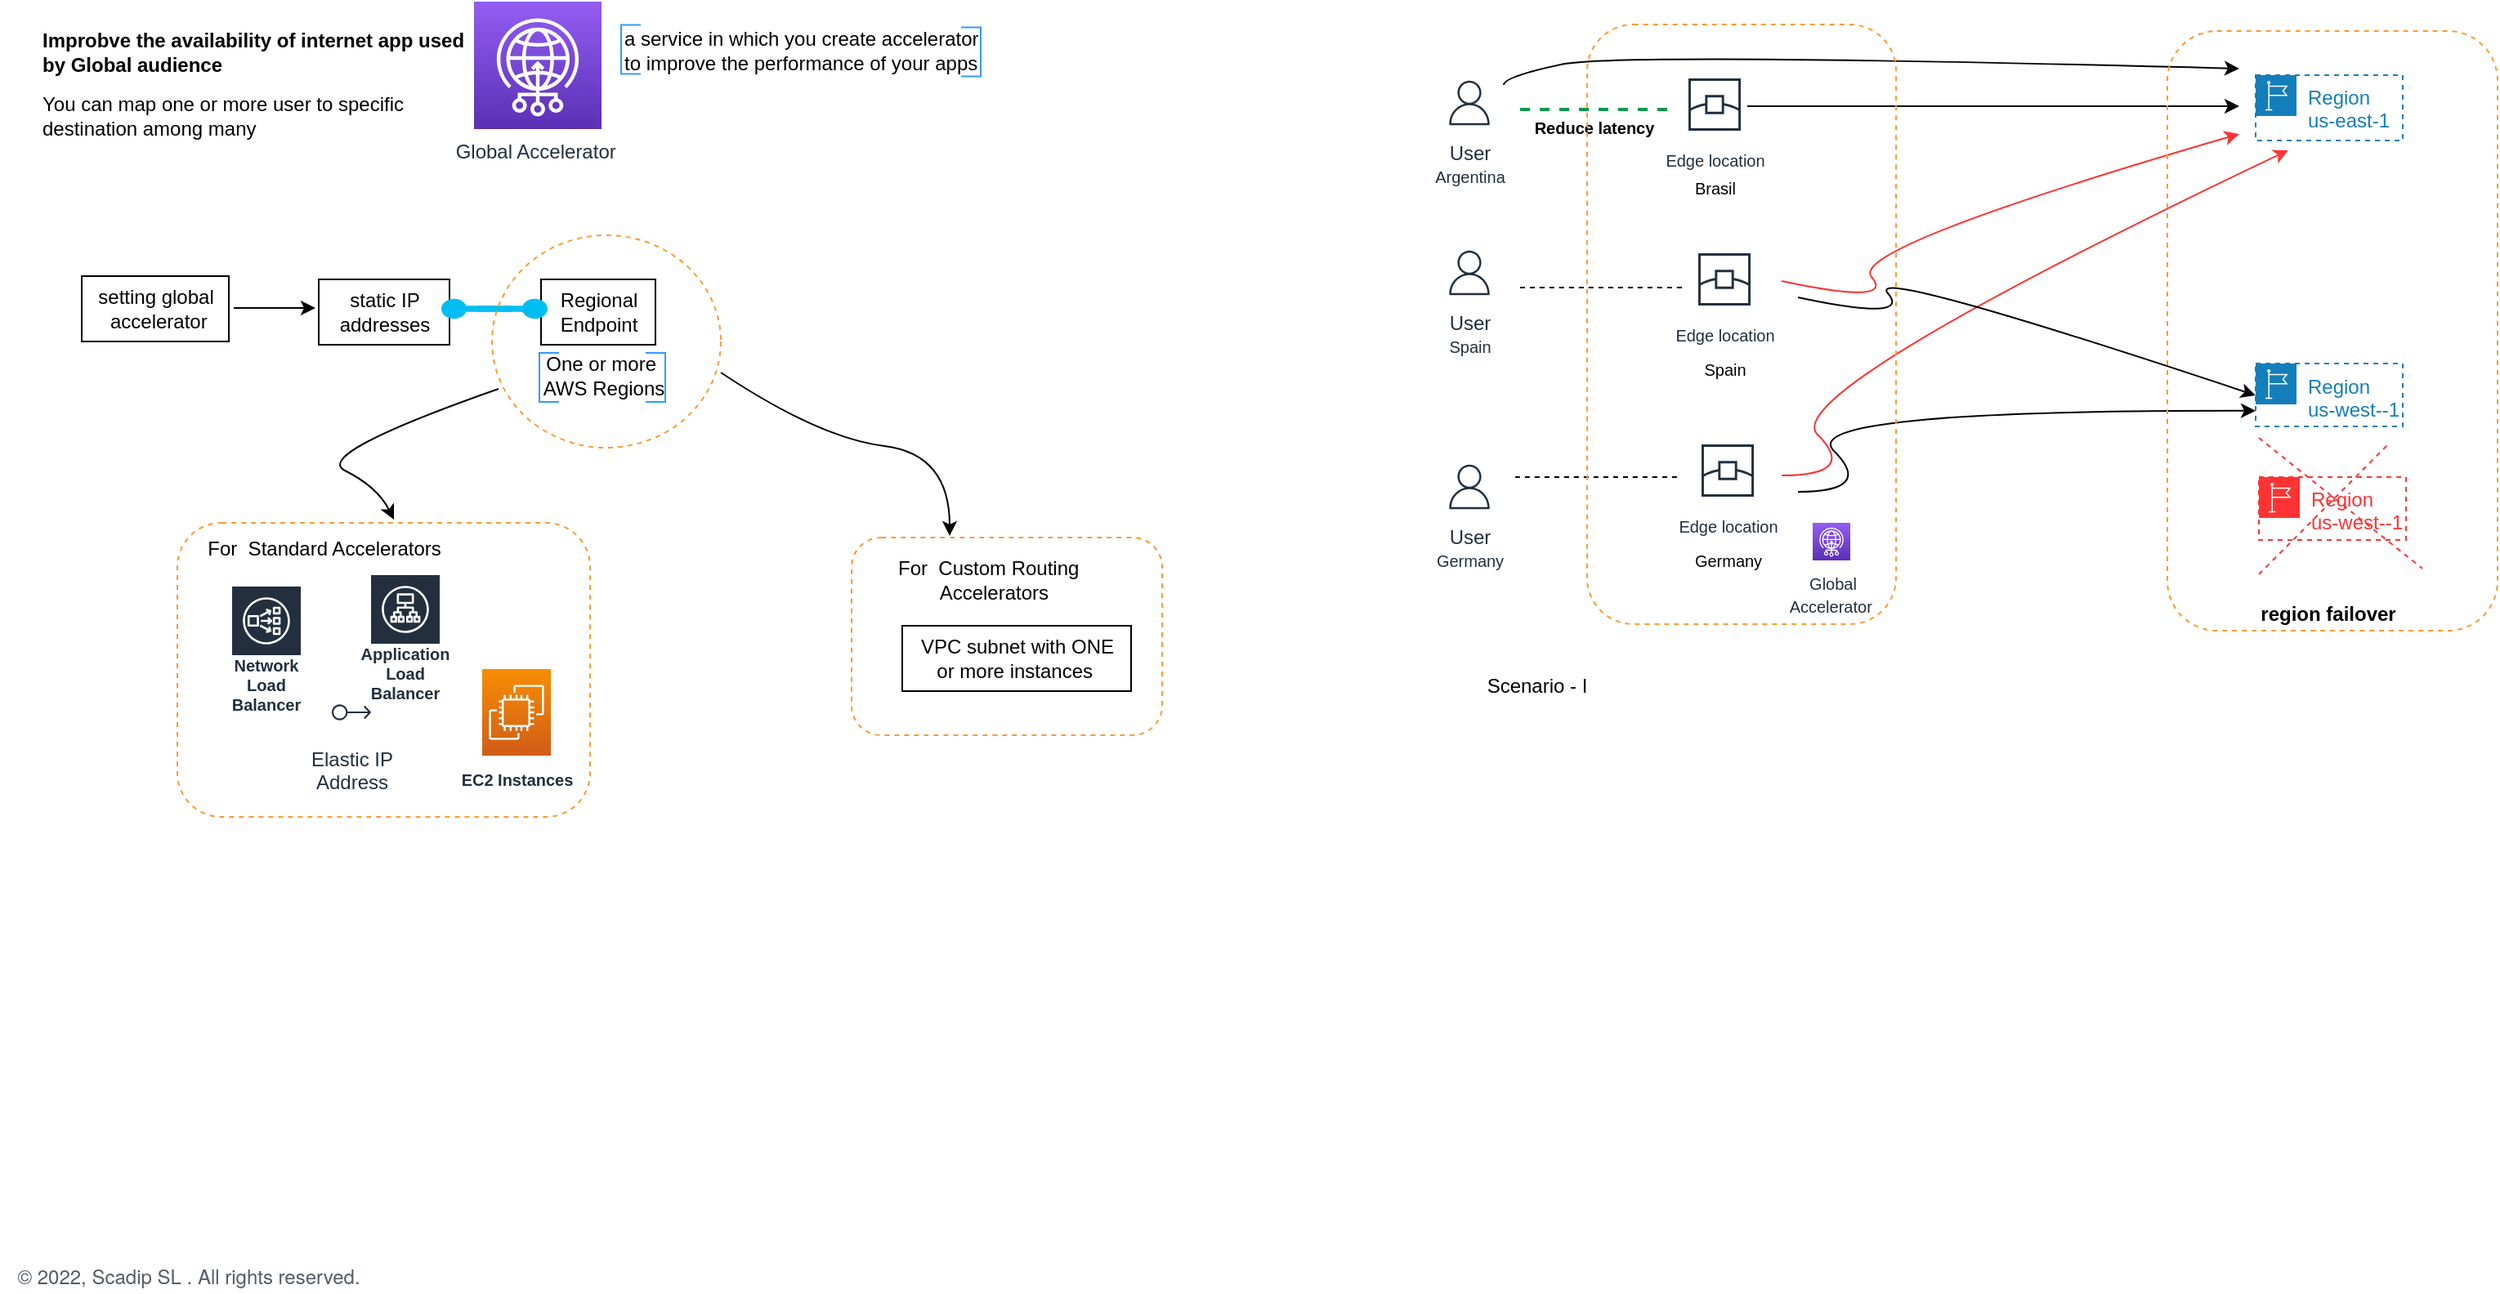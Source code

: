 <mxfile version="20.1.1" type="github">
  <diagram id="QTyaG9bJD4TBAgeyizxi" name="Page-1">
    <mxGraphModel dx="1217" dy="631" grid="1" gridSize="10" guides="1" tooltips="1" connect="1" arrows="1" fold="1" page="1" pageScale="1" pageWidth="1654" pageHeight="1169" math="0" shadow="0">
      <root>
        <mxCell id="0" />
        <mxCell id="1" parent="0" />
        <mxCell id="OFWOmc6OxAkf4O8CphpO-27" value="" style="rounded=1;whiteSpace=wrap;html=1;strokeColor=#FF9933;strokeWidth=1;fillColor=none;dashed=1;" parent="1" vertex="1">
          <mxGeometry x="541" y="358" width="190" height="121" as="geometry" />
        </mxCell>
        <mxCell id="OFWOmc6OxAkf4O8CphpO-24" value="" style="rounded=1;whiteSpace=wrap;html=1;strokeColor=#FF9933;strokeWidth=1;fillColor=none;dashed=1;" parent="1" vertex="1">
          <mxGeometry x="128.5" y="349" width="252.5" height="180" as="geometry" />
        </mxCell>
        <mxCell id="OFWOmc6OxAkf4O8CphpO-14" value="Regional &lt;br&gt;Endpoint" style="text;html=1;align=center;verticalAlign=middle;resizable=0;points=[];autosize=1;strokeColor=default;fillColor=none;" parent="1" vertex="1">
          <mxGeometry x="351" y="200" width="70" height="40" as="geometry" />
        </mxCell>
        <mxCell id="OFWOmc6OxAkf4O8CphpO-1" value="Global Accelerator&amp;nbsp;" style="sketch=0;points=[[0,0,0],[0.25,0,0],[0.5,0,0],[0.75,0,0],[1,0,0],[0,1,0],[0.25,1,0],[0.5,1,0],[0.75,1,0],[1,1,0],[0,0.25,0],[0,0.5,0],[0,0.75,0],[1,0.25,0],[1,0.5,0],[1,0.75,0]];outlineConnect=0;fontColor=#232F3E;gradientColor=#945DF2;gradientDirection=north;fillColor=#5A30B5;strokeColor=#ffffff;dashed=0;verticalLabelPosition=bottom;verticalAlign=top;align=center;html=1;fontSize=12;fontStyle=0;aspect=fixed;shape=mxgraph.aws4.resourceIcon;resIcon=mxgraph.aws4.global_accelerator;" parent="1" vertex="1">
          <mxGeometry x="310" y="30" width="78" height="78" as="geometry" />
        </mxCell>
        <mxCell id="OFWOmc6OxAkf4O8CphpO-2" value="&lt;b&gt;Improbve the availability of internet app used&amp;nbsp;&lt;br&gt;by Global audience&amp;nbsp;&lt;/b&gt;" style="text;html=1;align=left;verticalAlign=middle;resizable=0;points=[];autosize=1;strokeColor=none;fillColor=none;" parent="1" vertex="1">
          <mxGeometry x="44" y="40.75" width="280" height="40" as="geometry" />
        </mxCell>
        <mxCell id="OFWOmc6OxAkf4O8CphpO-3" value="You can map one or more user to specific &lt;br&gt;destination among many&amp;nbsp;" style="text;html=1;align=left;verticalAlign=middle;resizable=0;points=[];autosize=1;strokeColor=none;fillColor=none;" parent="1" vertex="1">
          <mxGeometry x="44" y="80" width="240" height="40" as="geometry" />
        </mxCell>
        <mxCell id="OFWOmc6OxAkf4O8CphpO-4" value="a service in which you create accelerator &lt;br&gt;to improve the performance of your apps" style="text;html=1;align=left;verticalAlign=middle;resizable=0;points=[];autosize=1;strokeColor=none;fillColor=none;" parent="1" vertex="1">
          <mxGeometry x="400" y="40" width="240" height="40" as="geometry" />
        </mxCell>
        <mxCell id="OFWOmc6OxAkf4O8CphpO-5" value="" style="strokeWidth=1;html=1;shape=mxgraph.flowchart.annotation_1;align=left;pointerEvents=1;fontColor=#000033;fillColor=none;strokeColor=#3399FF;" parent="1" vertex="1">
          <mxGeometry x="400" y="44.25" width="12" height="30" as="geometry" />
        </mxCell>
        <mxCell id="OFWOmc6OxAkf4O8CphpO-6" value="" style="strokeWidth=1;html=1;shape=mxgraph.flowchart.annotation_1;align=left;pointerEvents=1;fontColor=#000033;fillColor=none;direction=west;strokeColor=#3399FF;" parent="1" vertex="1">
          <mxGeometry x="608" y="45.75" width="12" height="30" as="geometry" />
        </mxCell>
        <mxCell id="OFWOmc6OxAkf4O8CphpO-7" value="setting global&lt;br&gt;&amp;nbsp; accelerator&amp;nbsp;" style="text;html=1;align=center;verticalAlign=middle;resizable=0;points=[];autosize=1;strokeColor=default;fillColor=none;" parent="1" vertex="1">
          <mxGeometry x="70" y="198" width="90" height="40" as="geometry" />
        </mxCell>
        <mxCell id="OFWOmc6OxAkf4O8CphpO-8" value="" style="endArrow=classic;html=1;rounded=0;" parent="1" edge="1">
          <mxGeometry width="50" height="50" relative="1" as="geometry">
            <mxPoint x="163" y="217.5" as="sourcePoint" />
            <mxPoint x="213" y="217.5" as="targetPoint" />
          </mxGeometry>
        </mxCell>
        <mxCell id="OFWOmc6OxAkf4O8CphpO-9" value="static IP &lt;br&gt;addresses" style="text;html=1;align=center;verticalAlign=middle;resizable=0;points=[];autosize=1;strokeColor=default;fillColor=none;" parent="1" vertex="1">
          <mxGeometry x="215" y="200" width="80" height="40" as="geometry" />
        </mxCell>
        <mxCell id="OFWOmc6OxAkf4O8CphpO-11" value="" style="verticalLabelPosition=bottom;html=1;verticalAlign=top;align=center;strokeColor=none;fillColor=#00BEF2;shape=mxgraph.azure.service_endpoint;" parent="1" vertex="1">
          <mxGeometry x="290" y="211.5" width="43" height="13" as="geometry" />
        </mxCell>
        <mxCell id="OFWOmc6OxAkf4O8CphpO-13" value="" style="verticalLabelPosition=bottom;html=1;verticalAlign=top;align=center;strokeColor=none;fillColor=#00BEF2;shape=mxgraph.azure.service_endpoint;direction=west;" parent="1" vertex="1">
          <mxGeometry x="312" y="211.5" width="43" height="13" as="geometry" />
        </mxCell>
        <mxCell id="OFWOmc6OxAkf4O8CphpO-15" value="VPC subnet with ONE &lt;br&gt;or more instances&amp;nbsp;" style="text;html=1;align=center;verticalAlign=middle;resizable=0;points=[];autosize=1;strokeColor=default;fillColor=none;" parent="1" vertex="1">
          <mxGeometry x="572" y="412" width="140" height="40" as="geometry" />
        </mxCell>
        <mxCell id="OFWOmc6OxAkf4O8CphpO-17" value="One or more&amp;nbsp;&lt;br&gt;AWS Regions" style="text;html=1;align=center;verticalAlign=middle;resizable=0;points=[];autosize=1;strokeColor=none;fillColor=none;" parent="1" vertex="1">
          <mxGeometry x="339" y="239" width="100" height="40" as="geometry" />
        </mxCell>
        <mxCell id="OFWOmc6OxAkf4O8CphpO-18" value="" style="strokeWidth=1;html=1;shape=mxgraph.flowchart.annotation_1;align=left;pointerEvents=1;fontColor=#000033;fillColor=none;strokeColor=#3399FF;" parent="1" vertex="1">
          <mxGeometry x="350" y="245" width="12" height="30" as="geometry" />
        </mxCell>
        <mxCell id="OFWOmc6OxAkf4O8CphpO-19" value="" style="strokeWidth=1;html=1;shape=mxgraph.flowchart.annotation_1;align=left;pointerEvents=1;fontColor=#000033;fillColor=none;direction=west;strokeColor=#3399FF;" parent="1" vertex="1">
          <mxGeometry x="415" y="245" width="12" height="30" as="geometry" />
        </mxCell>
        <mxCell id="OFWOmc6OxAkf4O8CphpO-20" value="Network Load Balancer" style="sketch=0;outlineConnect=0;fontColor=#232F3E;gradientColor=none;strokeColor=#ffffff;fillColor=#232F3E;dashed=0;verticalLabelPosition=middle;verticalAlign=bottom;align=center;html=1;whiteSpace=wrap;fontSize=10;fontStyle=1;spacing=3;shape=mxgraph.aws4.productIcon;prIcon=mxgraph.aws4.network_load_balancer;" parent="1" vertex="1">
          <mxGeometry x="161" y="387" width="44" height="83" as="geometry" />
        </mxCell>
        <mxCell id="OFWOmc6OxAkf4O8CphpO-21" value="&lt;br&gt;&lt;br&gt;&lt;br&gt;&lt;br&gt;&lt;br&gt;Application Load Balancer" style="sketch=0;outlineConnect=0;fontColor=#232F3E;gradientColor=none;strokeColor=#ffffff;fillColor=#232F3E;dashed=0;verticalLabelPosition=middle;verticalAlign=bottom;align=center;html=1;whiteSpace=wrap;fontSize=10;fontStyle=1;spacing=3;shape=mxgraph.aws4.productIcon;prIcon=mxgraph.aws4.application_load_balancer;" parent="1" vertex="1">
          <mxGeometry x="246" y="380" width="44" height="83" as="geometry" />
        </mxCell>
        <mxCell id="OFWOmc6OxAkf4O8CphpO-22" value="Elastic IP&#xa;Address" style="sketch=0;outlineConnect=0;fontColor=#232F3E;gradientColor=none;strokeColor=#232F3E;fillColor=none;dashed=0;verticalLabelPosition=bottom;verticalAlign=top;align=center;html=1;fontSize=12;fontStyle=0;aspect=fixed;shape=mxgraph.aws4.resourceIcon;resIcon=mxgraph.aws4.elastic_ip_address;" parent="1" vertex="1">
          <mxGeometry x="220" y="450" width="30" height="30" as="geometry" />
        </mxCell>
        <mxCell id="OFWOmc6OxAkf4O8CphpO-23" value="For&amp;nbsp; Standard Accelerators" style="text;html=1;align=center;verticalAlign=middle;resizable=0;points=[];autosize=1;strokeColor=none;fillColor=none;" parent="1" vertex="1">
          <mxGeometry x="133" y="350" width="170" height="30" as="geometry" />
        </mxCell>
        <mxCell id="OFWOmc6OxAkf4O8CphpO-26" value="&lt;font style=&quot;font-size: 10px;&quot;&gt;&lt;b&gt;EC2 Instances&lt;/b&gt;&lt;/font&gt;" style="sketch=0;points=[[0,0,0],[0.25,0,0],[0.5,0,0],[0.75,0,0],[1,0,0],[0,1,0],[0.25,1,0],[0.5,1,0],[0.75,1,0],[1,1,0],[0,0.25,0],[0,0.5,0],[0,0.75,0],[1,0.25,0],[1,0.5,0],[1,0.75,0]];outlineConnect=0;fontColor=#232F3E;gradientColor=#F78E04;gradientDirection=north;fillColor=#D05C17;strokeColor=#ffffff;dashed=0;verticalLabelPosition=bottom;verticalAlign=top;align=center;html=1;fontSize=12;fontStyle=0;shape=mxgraph.aws4.resourceIcon;resIcon=mxgraph.aws4.ec2;" parent="1" vertex="1">
          <mxGeometry x="315" y="438.5" width="42" height="53" as="geometry" />
        </mxCell>
        <mxCell id="OFWOmc6OxAkf4O8CphpO-28" value="For&amp;nbsp; Custom Routing&amp;nbsp;&lt;br&gt;&amp;nbsp;Accelerators" style="text;html=1;align=center;verticalAlign=middle;resizable=0;points=[];autosize=1;strokeColor=none;fillColor=none;" parent="1" vertex="1">
          <mxGeometry x="556" y="364" width="140" height="40" as="geometry" />
        </mxCell>
        <mxCell id="OFWOmc6OxAkf4O8CphpO-29" value="" style="ellipse;whiteSpace=wrap;html=1;dashed=1;fontSize=10;strokeColor=#FF9933;strokeWidth=1;fillColor=none;" parent="1" vertex="1">
          <mxGeometry x="321" y="173" width="140" height="130" as="geometry" />
        </mxCell>
        <mxCell id="OFWOmc6OxAkf4O8CphpO-30" value="" style="curved=1;endArrow=classic;html=1;rounded=0;fontSize=10;" parent="1" edge="1">
          <mxGeometry width="50" height="50" relative="1" as="geometry">
            <mxPoint x="325" y="267" as="sourcePoint" />
            <mxPoint x="261" y="347" as="targetPoint" />
            <Array as="points">
              <mxPoint x="211" y="307" />
              <mxPoint x="251" y="327" />
            </Array>
          </mxGeometry>
        </mxCell>
        <mxCell id="OFWOmc6OxAkf4O8CphpO-31" value="" style="curved=1;endArrow=classic;html=1;rounded=0;fontSize=10;" parent="1" edge="1">
          <mxGeometry width="50" height="50" relative="1" as="geometry">
            <mxPoint x="461" y="257" as="sourcePoint" />
            <mxPoint x="601" y="357" as="targetPoint" />
            <Array as="points">
              <mxPoint x="521" y="297" />
              <mxPoint x="601" y="307" />
            </Array>
          </mxGeometry>
        </mxCell>
        <mxCell id="OFWOmc6OxAkf4O8CphpO-32" value="&lt;span style=&quot;color: rgb(84, 91, 100); font-family: &amp;quot;Amazon Ember&amp;quot;, &amp;quot;Helvetica Neue&amp;quot;, Roboto, Arial, sans-serif; text-align: start; background-color: rgb(255, 255, 255);&quot;&gt;© 2022, Scadip SL&amp;nbsp;&lt;/span&gt;&lt;span style=&quot;color: rgb(84, 91, 100); font-family: &amp;quot;Amazon Ember&amp;quot;, &amp;quot;Helvetica Neue&amp;quot;, Roboto, Arial, sans-serif; text-align: start; background-color: rgb(255, 255, 255);&quot;&gt;. All rights reserved.&lt;/span&gt;" style="text;html=1;align=center;verticalAlign=middle;resizable=0;points=[];autosize=1;strokeColor=none;fillColor=none;fontSize=12;" parent="1" vertex="1">
          <mxGeometry x="20" y="800" width="230" height="20" as="geometry" />
        </mxCell>
        <mxCell id="rK0ytJg0AkPBJS-4Hq_b-6" value="User&lt;br&gt;&lt;font style=&quot;font-size: 10px;&quot;&gt;Argentina&lt;/font&gt;" style="sketch=0;outlineConnect=0;fontColor=#232F3E;gradientColor=none;strokeColor=#232F3E;fillColor=#ffffff;dashed=0;verticalLabelPosition=bottom;verticalAlign=top;align=center;html=1;fontSize=12;fontStyle=0;aspect=fixed;shape=mxgraph.aws4.resourceIcon;resIcon=mxgraph.aws4.user;" vertex="1" parent="1">
          <mxGeometry x="902" y="75" width="34" height="34" as="geometry" />
        </mxCell>
        <mxCell id="rK0ytJg0AkPBJS-4Hq_b-7" value="User&lt;br&gt;&lt;font style=&quot;font-size: 10px;&quot;&gt;Spain&lt;/font&gt;" style="sketch=0;outlineConnect=0;fontColor=#232F3E;gradientColor=none;strokeColor=#232F3E;fillColor=#ffffff;dashed=0;verticalLabelPosition=bottom;verticalAlign=top;align=center;html=1;fontSize=12;fontStyle=0;aspect=fixed;shape=mxgraph.aws4.resourceIcon;resIcon=mxgraph.aws4.user;" vertex="1" parent="1">
          <mxGeometry x="902" y="179" width="34" height="34" as="geometry" />
        </mxCell>
        <mxCell id="rK0ytJg0AkPBJS-4Hq_b-8" value="User&lt;br&gt;&lt;font style=&quot;font-size: 10px;&quot;&gt;Germany&lt;/font&gt;" style="sketch=0;outlineConnect=0;fontColor=#232F3E;gradientColor=none;strokeColor=#232F3E;fillColor=#ffffff;dashed=0;verticalLabelPosition=bottom;verticalAlign=top;align=center;html=1;fontSize=12;fontStyle=0;aspect=fixed;shape=mxgraph.aws4.resourceIcon;resIcon=mxgraph.aws4.user;" vertex="1" parent="1">
          <mxGeometry x="902" y="310" width="34" height="34" as="geometry" />
        </mxCell>
        <mxCell id="rK0ytJg0AkPBJS-4Hq_b-22" value="" style="group" vertex="1" connectable="0" parent="1">
          <mxGeometry x="1044" y="73" width="50" height="86" as="geometry" />
        </mxCell>
        <mxCell id="rK0ytJg0AkPBJS-4Hq_b-11" value="&lt;font style=&quot;font-size: 10px;&quot;&gt;Edge location&lt;/font&gt;" style="sketch=0;outlineConnect=0;fontColor=#232F3E;gradientColor=none;strokeColor=#232F3E;fillColor=#ffffff;dashed=0;verticalLabelPosition=bottom;verticalAlign=top;align=center;html=1;fontSize=12;fontStyle=0;aspect=fixed;shape=mxgraph.aws4.resourceIcon;resIcon=mxgraph.aws4.edge_location;" vertex="1" parent="rK0ytJg0AkPBJS-4Hq_b-22">
          <mxGeometry x="5" width="40" height="40" as="geometry" />
        </mxCell>
        <mxCell id="rK0ytJg0AkPBJS-4Hq_b-12" value="Brasil" style="text;html=1;align=center;verticalAlign=middle;resizable=0;points=[];autosize=1;strokeColor=none;fillColor=none;fontSize=10;" vertex="1" parent="rK0ytJg0AkPBJS-4Hq_b-22">
          <mxGeometry y="56" width="50" height="30" as="geometry" />
        </mxCell>
        <mxCell id="rK0ytJg0AkPBJS-4Hq_b-23" value="" style="group" vertex="1" connectable="0" parent="1">
          <mxGeometry x="1050" y="180" width="50" height="90" as="geometry" />
        </mxCell>
        <mxCell id="rK0ytJg0AkPBJS-4Hq_b-18" value="&lt;font style=&quot;font-size: 10px;&quot;&gt;Edge location&lt;/font&gt;" style="sketch=0;outlineConnect=0;fontColor=#232F3E;gradientColor=none;strokeColor=#232F3E;fillColor=#ffffff;dashed=0;verticalLabelPosition=bottom;verticalAlign=top;align=center;html=1;fontSize=12;fontStyle=0;aspect=fixed;shape=mxgraph.aws4.resourceIcon;resIcon=mxgraph.aws4.edge_location;" vertex="1" parent="rK0ytJg0AkPBJS-4Hq_b-23">
          <mxGeometry x="5" width="40" height="40" as="geometry" />
        </mxCell>
        <mxCell id="rK0ytJg0AkPBJS-4Hq_b-19" value="Spain" style="text;html=1;align=center;verticalAlign=middle;resizable=0;points=[];autosize=1;strokeColor=none;fillColor=none;fontSize=10;" vertex="1" parent="rK0ytJg0AkPBJS-4Hq_b-23">
          <mxGeometry y="60" width="50" height="30" as="geometry" />
        </mxCell>
        <mxCell id="rK0ytJg0AkPBJS-4Hq_b-24" value="" style="group" vertex="1" connectable="0" parent="1">
          <mxGeometry x="1047" y="297" width="60" height="90" as="geometry" />
        </mxCell>
        <mxCell id="rK0ytJg0AkPBJS-4Hq_b-16" value="&lt;font style=&quot;font-size: 10px;&quot;&gt;Edge location&lt;/font&gt;" style="sketch=0;outlineConnect=0;fontColor=#232F3E;gradientColor=none;strokeColor=#232F3E;fillColor=#ffffff;dashed=0;verticalLabelPosition=bottom;verticalAlign=top;align=center;html=1;fontSize=12;fontStyle=0;aspect=fixed;shape=mxgraph.aws4.resourceIcon;resIcon=mxgraph.aws4.edge_location;" vertex="1" parent="rK0ytJg0AkPBJS-4Hq_b-24">
          <mxGeometry x="10" width="40" height="40" as="geometry" />
        </mxCell>
        <mxCell id="rK0ytJg0AkPBJS-4Hq_b-17" value="Germany" style="text;html=1;align=center;verticalAlign=middle;resizable=0;points=[];autosize=1;strokeColor=none;fillColor=none;fontSize=10;" vertex="1" parent="rK0ytJg0AkPBJS-4Hq_b-24">
          <mxGeometry y="60" width="60" height="30" as="geometry" />
        </mxCell>
        <mxCell id="rK0ytJg0AkPBJS-4Hq_b-26" value="Region&lt;br&gt;us-east-1" style="points=[[0,0],[0.25,0],[0.5,0],[0.75,0],[1,0],[1,0.25],[1,0.5],[1,0.75],[1,1],[0.75,1],[0.5,1],[0.25,1],[0,1],[0,0.75],[0,0.5],[0,0.25]];outlineConnect=0;gradientColor=none;html=1;whiteSpace=wrap;fontSize=12;fontStyle=0;container=1;pointerEvents=0;collapsible=0;recursiveResize=0;shape=mxgraph.aws4.group;grIcon=mxgraph.aws4.group_region;strokeColor=#147EBA;fillColor=none;verticalAlign=top;align=left;spacingLeft=30;fontColor=#147EBA;dashed=1;" vertex="1" parent="1">
          <mxGeometry x="1400" y="75" width="90" height="40" as="geometry" />
        </mxCell>
        <mxCell id="rK0ytJg0AkPBJS-4Hq_b-27" value="Region&lt;br&gt;us-west--1" style="points=[[0,0],[0.25,0],[0.5,0],[0.75,0],[1,0],[1,0.25],[1,0.5],[1,0.75],[1,1],[0.75,1],[0.5,1],[0.25,1],[0,1],[0,0.75],[0,0.5],[0,0.25]];outlineConnect=0;gradientColor=none;html=1;whiteSpace=wrap;fontSize=12;fontStyle=0;container=1;pointerEvents=0;collapsible=0;recursiveResize=0;shape=mxgraph.aws4.group;grIcon=mxgraph.aws4.group_region;strokeColor=#147EBA;fillColor=none;verticalAlign=top;align=left;spacingLeft=30;fontColor=#147EBA;dashed=1;" vertex="1" parent="1">
          <mxGeometry x="1400" y="251.5" width="90" height="38.5" as="geometry" />
        </mxCell>
        <mxCell id="rK0ytJg0AkPBJS-4Hq_b-29" value="" style="curved=1;endArrow=classic;html=1;rounded=0;fontSize=10;strokeColor=#FF3333;" edge="1" parent="1">
          <mxGeometry width="50" height="50" relative="1" as="geometry">
            <mxPoint x="1110" y="201" as="sourcePoint" />
            <mxPoint x="1390" y="111" as="targetPoint" />
            <Array as="points">
              <mxPoint x="1180" y="216" />
              <mxPoint x="1150" y="181" />
            </Array>
          </mxGeometry>
        </mxCell>
        <mxCell id="rK0ytJg0AkPBJS-4Hq_b-30" value="" style="curved=1;endArrow=classic;html=1;rounded=0;fontSize=10;strokeColor=#FF3333;" edge="1" parent="1">
          <mxGeometry width="50" height="50" relative="1" as="geometry">
            <mxPoint x="1110" y="320" as="sourcePoint" />
            <mxPoint x="1420" y="121" as="targetPoint" />
            <Array as="points">
              <mxPoint x="1157" y="320" />
              <mxPoint x="1107" y="270" />
            </Array>
          </mxGeometry>
        </mxCell>
        <mxCell id="rK0ytJg0AkPBJS-4Hq_b-34" value="" style="endArrow=classic;html=1;rounded=0;fontSize=10;" edge="1" parent="1">
          <mxGeometry width="50" height="50" relative="1" as="geometry">
            <mxPoint x="1089" y="94" as="sourcePoint" />
            <mxPoint x="1390" y="94" as="targetPoint" />
          </mxGeometry>
        </mxCell>
        <mxCell id="rK0ytJg0AkPBJS-4Hq_b-35" value="" style="endArrow=none;dashed=1;html=1;fontSize=10;strokeWidth=2;strokeColor=#00994D;rounded=0;" edge="1" parent="1">
          <mxGeometry width="50" height="50" relative="1" as="geometry">
            <mxPoint x="950" y="96" as="sourcePoint" />
            <mxPoint x="1040" y="96" as="targetPoint" />
          </mxGeometry>
        </mxCell>
        <mxCell id="rK0ytJg0AkPBJS-4Hq_b-37" value="" style="endArrow=none;dashed=1;html=1;fontSize=10;curved=1;strokeWidth=1;" edge="1" parent="1">
          <mxGeometry width="50" height="50" relative="1" as="geometry">
            <mxPoint x="950" y="205" as="sourcePoint" />
            <mxPoint x="1052" y="205" as="targetPoint" />
          </mxGeometry>
        </mxCell>
        <mxCell id="rK0ytJg0AkPBJS-4Hq_b-38" value="" style="endArrow=none;dashed=1;html=1;fontSize=10;curved=1;strokeWidth=1;" edge="1" parent="1">
          <mxGeometry width="50" height="50" relative="1" as="geometry">
            <mxPoint x="947" y="321" as="sourcePoint" />
            <mxPoint x="1049" y="321" as="targetPoint" />
          </mxGeometry>
        </mxCell>
        <mxCell id="rK0ytJg0AkPBJS-4Hq_b-39" value="&lt;font color=&quot;#ff3333&quot;&gt;Region&lt;br&gt;us-west--1&lt;/font&gt;" style="points=[[0,0],[0.25,0],[0.5,0],[0.75,0],[1,0],[1,0.25],[1,0.5],[1,0.75],[1,1],[0.75,1],[0.5,1],[0.25,1],[0,1],[0,0.75],[0,0.5],[0,0.25]];outlineConnect=0;gradientColor=none;html=1;whiteSpace=wrap;fontSize=12;fontStyle=0;container=1;pointerEvents=0;collapsible=0;recursiveResize=0;shape=mxgraph.aws4.group;grIcon=mxgraph.aws4.group_region;strokeColor=#FF3333;fillColor=none;verticalAlign=top;align=left;spacingLeft=30;fontColor=#147EBA;dashed=1;" vertex="1" parent="1">
          <mxGeometry x="1402" y="321" width="90" height="38.5" as="geometry" />
        </mxCell>
        <mxCell id="rK0ytJg0AkPBJS-4Hq_b-41" value="" style="endArrow=none;dashed=1;html=1;fontSize=10;fontColor=#FF3333;strokeWidth=1;curved=1;strokeColor=#FF3333;" edge="1" parent="rK0ytJg0AkPBJS-4Hq_b-39">
          <mxGeometry width="50" height="50" relative="1" as="geometry">
            <mxPoint y="-24" as="sourcePoint" />
            <mxPoint x="100" y="56" as="targetPoint" />
          </mxGeometry>
        </mxCell>
        <mxCell id="rK0ytJg0AkPBJS-4Hq_b-40" value="" style="endArrow=none;dashed=1;html=1;fontSize=10;fontColor=#FF3333;strokeWidth=1;curved=1;strokeColor=#FF3333;" edge="1" parent="rK0ytJg0AkPBJS-4Hq_b-39">
          <mxGeometry width="50" height="50" relative="1" as="geometry">
            <mxPoint y="59.5" as="sourcePoint" />
            <mxPoint x="80" y="-21" as="targetPoint" />
          </mxGeometry>
        </mxCell>
        <mxCell id="rK0ytJg0AkPBJS-4Hq_b-43" value="" style="curved=1;endArrow=classic;html=1;rounded=0;fontSize=10;strokeColor=default;" edge="1" parent="1">
          <mxGeometry width="50" height="50" relative="1" as="geometry">
            <mxPoint x="1120" y="211" as="sourcePoint" />
            <mxPoint x="1400" y="271" as="targetPoint" />
            <Array as="points">
              <mxPoint x="1190" y="226" />
              <mxPoint x="1160" y="191" />
            </Array>
          </mxGeometry>
        </mxCell>
        <mxCell id="rK0ytJg0AkPBJS-4Hq_b-44" value="" style="curved=1;endArrow=classic;html=1;rounded=0;fontSize=10;entryX=0;entryY=0.75;entryDx=0;entryDy=0;" edge="1" parent="1" target="rK0ytJg0AkPBJS-4Hq_b-27">
          <mxGeometry width="50" height="50" relative="1" as="geometry">
            <mxPoint x="1120" y="330" as="sourcePoint" />
            <mxPoint x="1400" y="291" as="targetPoint" />
            <Array as="points">
              <mxPoint x="1167" y="330" />
              <mxPoint x="1117" y="280" />
            </Array>
          </mxGeometry>
        </mxCell>
        <mxCell id="rK0ytJg0AkPBJS-4Hq_b-45" value="" style="curved=1;endArrow=classic;html=1;rounded=0;fontSize=10;strokeColor=default;" edge="1" parent="1">
          <mxGeometry width="50" height="50" relative="1" as="geometry">
            <mxPoint x="940" y="81" as="sourcePoint" />
            <mxPoint x="1390" y="71" as="targetPoint" />
            <Array as="points">
              <mxPoint x="940" y="76" />
              <mxPoint x="1010" y="61" />
            </Array>
          </mxGeometry>
        </mxCell>
        <mxCell id="rK0ytJg0AkPBJS-4Hq_b-47" value="&lt;b&gt;Reduce latency&lt;/b&gt;" style="text;html=1;align=center;verticalAlign=middle;resizable=0;points=[];autosize=1;strokeColor=none;fillColor=none;fontSize=10;fontColor=#000000;" vertex="1" parent="1">
          <mxGeometry x="945" y="92.25" width="100" height="30" as="geometry" />
        </mxCell>
        <mxCell id="rK0ytJg0AkPBJS-4Hq_b-48" value="" style="rounded=1;whiteSpace=wrap;html=1;fontSize=10;fontColor=#000000;strokeColor=#FF9933;fillColor=none;dashed=1;" vertex="1" parent="1">
          <mxGeometry x="991" y="44" width="189" height="367" as="geometry" />
        </mxCell>
        <mxCell id="rK0ytJg0AkPBJS-4Hq_b-50" value="&lt;font style=&quot;font-size: 10px;&quot;&gt;Global &lt;br&gt;Accelerator&amp;nbsp;&lt;/font&gt;" style="sketch=0;points=[[0,0,0],[0.25,0,0],[0.5,0,0],[0.75,0,0],[1,0,0],[0,1,0],[0.25,1,0],[0.5,1,0],[0.75,1,0],[1,1,0],[0,0.25,0],[0,0.5,0],[0,0.75,0],[1,0.25,0],[1,0.5,0],[1,0.75,0]];outlineConnect=0;fontColor=#232F3E;gradientColor=#945DF2;gradientDirection=north;fillColor=#5A30B5;strokeColor=#ffffff;dashed=0;verticalLabelPosition=bottom;verticalAlign=top;align=center;html=1;fontSize=12;fontStyle=0;aspect=fixed;shape=mxgraph.aws4.resourceIcon;resIcon=mxgraph.aws4.global_accelerator;" vertex="1" parent="1">
          <mxGeometry x="1129" y="349" width="23" height="23" as="geometry" />
        </mxCell>
        <mxCell id="rK0ytJg0AkPBJS-4Hq_b-52" value="" style="rounded=1;whiteSpace=wrap;html=1;fontSize=10;fontColor=#000000;strokeColor=#FF9933;fillColor=none;dashed=1;" vertex="1" parent="1">
          <mxGeometry x="1346" y="48" width="202" height="367" as="geometry" />
        </mxCell>
        <mxCell id="rK0ytJg0AkPBJS-4Hq_b-53" value="&lt;font style=&quot;font-size: 12px;&quot;&gt;&lt;b&gt;region failover&lt;/b&gt;&lt;/font&gt;" style="text;html=1;align=center;verticalAlign=middle;resizable=0;points=[];autosize=1;strokeColor=none;fillColor=none;fontSize=10;fontColor=#000000;" vertex="1" parent="1">
          <mxGeometry x="1389" y="390" width="110" height="30" as="geometry" />
        </mxCell>
        <mxCell id="rK0ytJg0AkPBJS-4Hq_b-54" value="Scenario - I" style="text;html=1;align=center;verticalAlign=middle;resizable=0;points=[];autosize=1;strokeColor=none;fillColor=none;fontSize=12;fontColor=#000000;" vertex="1" parent="1">
          <mxGeometry x="920" y="434" width="80" height="30" as="geometry" />
        </mxCell>
      </root>
    </mxGraphModel>
  </diagram>
</mxfile>
